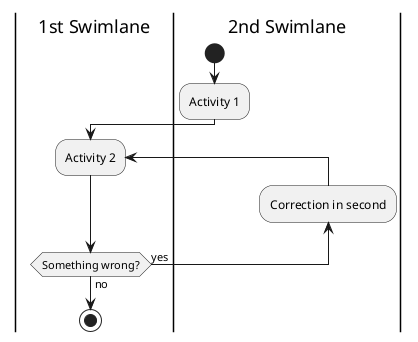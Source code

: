 {
  "sha1": "evbldndk08eulwb8cvd3inthu772z0a",
  "insertion": {
    "when": "2024-06-01T09:03:05.144Z",
    "url": "https://forum.plantuml.net/14997/swimlane-repeat-loop?show=14997#q14997",
    "user": "plantuml@gmail.com"
  }
}
@startuml
|1st Swimlane|
|2nd Swimlane|
start
:Activity 1;
|1st Swimlane|
repeat :Activity 2;

|2nd Swimlane|
backward :Correction in second;

|1st Swimlane|
repeat while (Something wrong?) is (yes) not (no);
stop
@enduml
